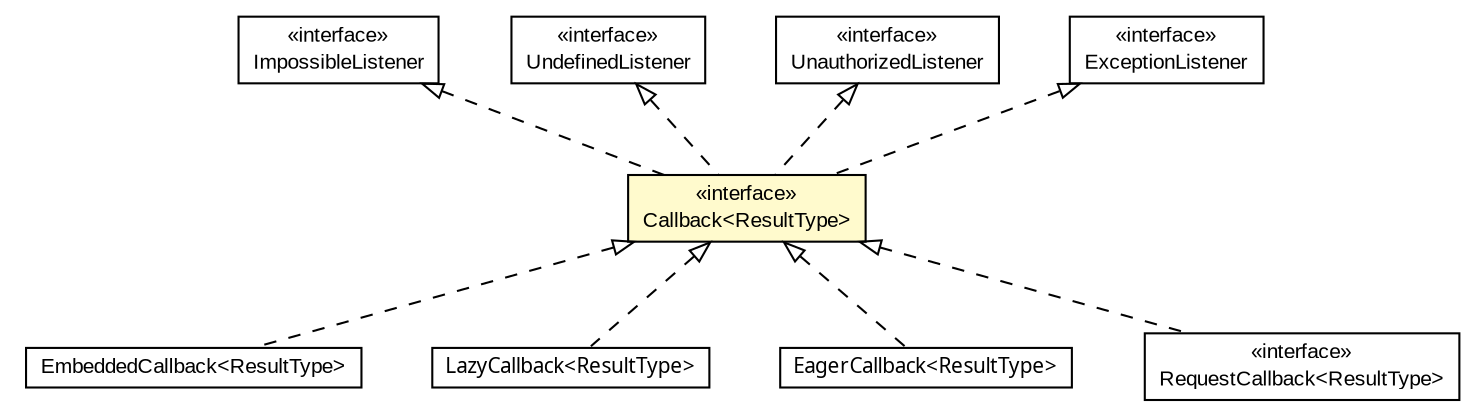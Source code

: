 #!/usr/local/bin/dot
#
# Class diagram 
# Generated by UMLGraph version 5.1 (http://www.umlgraph.org/)
#

digraph G {
	edge [fontname="arial",fontsize=10,labelfontname="arial",labelfontsize=10];
	node [fontname="arial",fontsize=10,shape=plaintext];
	nodesep=0.25;
	ranksep=0.5;
	// io.nextweb.operations.exceptions.ImpossibleListener
	c3010 [label=<<table title="io.nextweb.operations.exceptions.ImpossibleListener" border="0" cellborder="1" cellspacing="0" cellpadding="2" port="p" href="../exceptions/ImpossibleListener.html">
		<tr><td><table border="0" cellspacing="0" cellpadding="1">
<tr><td align="center" balign="center"> &#171;interface&#187; </td></tr>
<tr><td align="center" balign="center"> ImpossibleListener </td></tr>
		</table></td></tr>
		</table>>, fontname="arial", fontcolor="black", fontsize=10.0];
	// io.nextweb.operations.exceptions.UndefinedListener
	c3011 [label=<<table title="io.nextweb.operations.exceptions.UndefinedListener" border="0" cellborder="1" cellspacing="0" cellpadding="2" port="p" href="../exceptions/UndefinedListener.html">
		<tr><td><table border="0" cellspacing="0" cellpadding="1">
<tr><td align="center" balign="center"> &#171;interface&#187; </td></tr>
<tr><td align="center" balign="center"> UndefinedListener </td></tr>
		</table></td></tr>
		</table>>, fontname="arial", fontcolor="black", fontsize=10.0];
	// io.nextweb.operations.exceptions.UnauthorizedListener
	c3012 [label=<<table title="io.nextweb.operations.exceptions.UnauthorizedListener" border="0" cellborder="1" cellspacing="0" cellpadding="2" port="p" href="../exceptions/UnauthorizedListener.html">
		<tr><td><table border="0" cellspacing="0" cellpadding="1">
<tr><td align="center" balign="center"> &#171;interface&#187; </td></tr>
<tr><td align="center" balign="center"> UnauthorizedListener </td></tr>
		</table></td></tr>
		</table>>, fontname="arial", fontcolor="black", fontsize=10.0];
	// io.nextweb.operations.callbacks.EmbeddedCallback<ResultType>
	c3019 [label=<<table title="io.nextweb.operations.callbacks.EmbeddedCallback" border="0" cellborder="1" cellspacing="0" cellpadding="2" port="p" href="./EmbeddedCallback.html">
		<tr><td><table border="0" cellspacing="0" cellpadding="1">
<tr><td align="center" balign="center"> EmbeddedCallback&lt;ResultType&gt; </td></tr>
		</table></td></tr>
		</table>>, fontname="arial", fontcolor="black", fontsize=10.0];
	// io.nextweb.operations.callbacks.LazyCallback<ResultType>
	c3020 [label=<<table title="io.nextweb.operations.callbacks.LazyCallback" border="0" cellborder="1" cellspacing="0" cellpadding="2" port="p" href="./LazyCallback.html">
		<tr><td><table border="0" cellspacing="0" cellpadding="1">
<tr><td align="center" balign="center"><font face="ariali"> LazyCallback&lt;ResultType&gt; </font></td></tr>
		</table></td></tr>
		</table>>, fontname="arial", fontcolor="black", fontsize=10.0];
	// io.nextweb.operations.callbacks.EagerCallback<ResultType>
	c3021 [label=<<table title="io.nextweb.operations.callbacks.EagerCallback" border="0" cellborder="1" cellspacing="0" cellpadding="2" port="p" href="./EagerCallback.html">
		<tr><td><table border="0" cellspacing="0" cellpadding="1">
<tr><td align="center" balign="center"><font face="ariali"> EagerCallback&lt;ResultType&gt; </font></td></tr>
		</table></td></tr>
		</table>>, fontname="arial", fontcolor="black", fontsize=10.0];
	// io.nextweb.operations.callbacks.Callback<ResultType>
	c3022 [label=<<table title="io.nextweb.operations.callbacks.Callback" border="0" cellborder="1" cellspacing="0" cellpadding="2" port="p" bgcolor="lemonChiffon" href="./Callback.html">
		<tr><td><table border="0" cellspacing="0" cellpadding="1">
<tr><td align="center" balign="center"> &#171;interface&#187; </td></tr>
<tr><td align="center" balign="center"> Callback&lt;ResultType&gt; </td></tr>
		</table></td></tr>
		</table>>, fontname="arial", fontcolor="black", fontsize=10.0];
	// io.nextweb.fn.RequestCallback<ResultType>
	c3037 [label=<<table title="io.nextweb.fn.RequestCallback" border="0" cellborder="1" cellspacing="0" cellpadding="2" port="p" href="../../fn/RequestCallback.html">
		<tr><td><table border="0" cellspacing="0" cellpadding="1">
<tr><td align="center" balign="center"> &#171;interface&#187; </td></tr>
<tr><td align="center" balign="center"> RequestCallback&lt;ResultType&gt; </td></tr>
		</table></td></tr>
		</table>>, fontname="arial", fontcolor="black", fontsize=10.0];
	// io.nextweb.fn.ExceptionListener
	c3046 [label=<<table title="io.nextweb.fn.ExceptionListener" border="0" cellborder="1" cellspacing="0" cellpadding="2" port="p" href="../../fn/ExceptionListener.html">
		<tr><td><table border="0" cellspacing="0" cellpadding="1">
<tr><td align="center" balign="center"> &#171;interface&#187; </td></tr>
<tr><td align="center" balign="center"> ExceptionListener </td></tr>
		</table></td></tr>
		</table>>, fontname="arial", fontcolor="black", fontsize=10.0];
	//io.nextweb.operations.callbacks.EmbeddedCallback<ResultType> implements io.nextweb.operations.callbacks.Callback<ResultType>
	c3022:p -> c3019:p [dir=back,arrowtail=empty,style=dashed];
	//io.nextweb.operations.callbacks.LazyCallback<ResultType> implements io.nextweb.operations.callbacks.Callback<ResultType>
	c3022:p -> c3020:p [dir=back,arrowtail=empty,style=dashed];
	//io.nextweb.operations.callbacks.EagerCallback<ResultType> implements io.nextweb.operations.callbacks.Callback<ResultType>
	c3022:p -> c3021:p [dir=back,arrowtail=empty,style=dashed];
	//io.nextweb.operations.callbacks.Callback<ResultType> implements io.nextweb.fn.ExceptionListener
	c3046:p -> c3022:p [dir=back,arrowtail=empty,style=dashed];
	//io.nextweb.operations.callbacks.Callback<ResultType> implements io.nextweb.operations.exceptions.UnauthorizedListener
	c3012:p -> c3022:p [dir=back,arrowtail=empty,style=dashed];
	//io.nextweb.operations.callbacks.Callback<ResultType> implements io.nextweb.operations.exceptions.UndefinedListener
	c3011:p -> c3022:p [dir=back,arrowtail=empty,style=dashed];
	//io.nextweb.operations.callbacks.Callback<ResultType> implements io.nextweb.operations.exceptions.ImpossibleListener
	c3010:p -> c3022:p [dir=back,arrowtail=empty,style=dashed];
	//io.nextweb.fn.RequestCallback<ResultType> implements io.nextweb.operations.callbacks.Callback<ResultType>
	c3022:p -> c3037:p [dir=back,arrowtail=empty,style=dashed];
}


